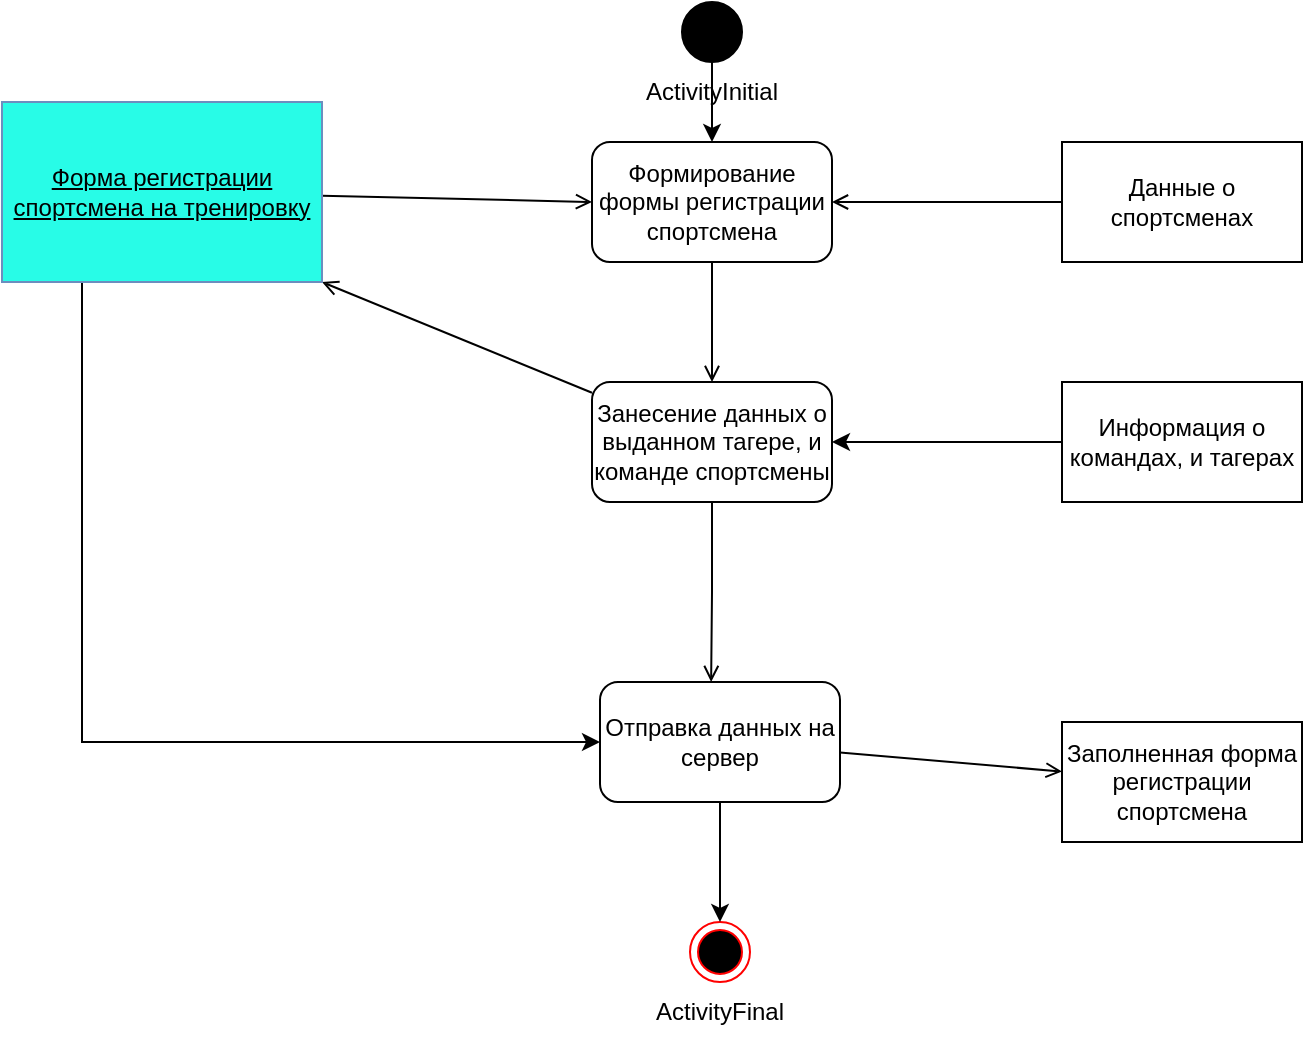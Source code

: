 <mxfile version="22.0.6" type="device">
  <diagram id="zHkOga5eUSbDPKkRdJJo" name="Страница — 1">
    <mxGraphModel dx="723" dy="422" grid="1" gridSize="10" guides="1" tooltips="1" connect="1" arrows="1" fold="1" page="1" pageScale="1" pageWidth="827" pageHeight="1169" math="0" shadow="0">
      <root>
        <mxCell id="0" />
        <mxCell id="1" parent="0" />
        <mxCell id="iOPAAn9KAWMjr5UfQ8-h-1" value="" style="ellipse;html=1;shape=endState;fillColor=#000000;strokeColor=#ff0000;" vertex="1" parent="1">
          <mxGeometry x="414" y="460" width="30" height="30" as="geometry" />
        </mxCell>
        <mxCell id="iOPAAn9KAWMjr5UfQ8-h-2" value="" style="ellipse;whiteSpace=wrap;html=1;aspect=fixed;fillColor=#000000;" vertex="1" parent="1">
          <mxGeometry x="410" width="30" height="30" as="geometry" />
        </mxCell>
        <mxCell id="iOPAAn9KAWMjr5UfQ8-h-18" style="edgeStyle=orthogonalEdgeStyle;rounded=0;orthogonalLoop=1;jettySize=auto;html=1;endArrow=open;endFill=0;" edge="1" parent="1" source="iOPAAn9KAWMjr5UfQ8-h-3" target="iOPAAn9KAWMjr5UfQ8-h-4">
          <mxGeometry relative="1" as="geometry" />
        </mxCell>
        <mxCell id="iOPAAn9KAWMjr5UfQ8-h-3" value="Формирование формы регистрации спортсмена" style="rounded=1;whiteSpace=wrap;html=1;" vertex="1" parent="1">
          <mxGeometry x="365" y="70" width="120" height="60" as="geometry" />
        </mxCell>
        <mxCell id="iOPAAn9KAWMjr5UfQ8-h-13" style="rounded=0;orthogonalLoop=1;jettySize=auto;html=1;entryX=1;entryY=1;entryDx=0;entryDy=0;endArrow=open;endFill=0;" edge="1" parent="1" source="iOPAAn9KAWMjr5UfQ8-h-4" target="iOPAAn9KAWMjr5UfQ8-h-11">
          <mxGeometry relative="1" as="geometry" />
        </mxCell>
        <mxCell id="iOPAAn9KAWMjr5UfQ8-h-4" value="Занесение данных о выданном тагере, и команде спортсмены" style="rounded=1;whiteSpace=wrap;html=1;" vertex="1" parent="1">
          <mxGeometry x="365" y="190" width="120" height="60" as="geometry" />
        </mxCell>
        <mxCell id="iOPAAn9KAWMjr5UfQ8-h-15" style="rounded=0;orthogonalLoop=1;jettySize=auto;html=1;endArrow=open;endFill=0;" edge="1" parent="1" source="iOPAAn9KAWMjr5UfQ8-h-5" target="iOPAAn9KAWMjr5UfQ8-h-10">
          <mxGeometry relative="1" as="geometry" />
        </mxCell>
        <mxCell id="iOPAAn9KAWMjr5UfQ8-h-21" style="rounded=0;orthogonalLoop=1;jettySize=auto;html=1;entryX=0.5;entryY=0;entryDx=0;entryDy=0;" edge="1" parent="1" source="iOPAAn9KAWMjr5UfQ8-h-5" target="iOPAAn9KAWMjr5UfQ8-h-1">
          <mxGeometry relative="1" as="geometry" />
        </mxCell>
        <mxCell id="iOPAAn9KAWMjr5UfQ8-h-5" value="Отправка данных на сервер" style="rounded=1;whiteSpace=wrap;html=1;" vertex="1" parent="1">
          <mxGeometry x="369" y="340" width="120" height="60" as="geometry" />
        </mxCell>
        <mxCell id="iOPAAn9KAWMjr5UfQ8-h-7" style="edgeStyle=orthogonalEdgeStyle;rounded=0;orthogonalLoop=1;jettySize=auto;html=1;endArrow=open;endFill=0;" edge="1" parent="1" source="iOPAAn9KAWMjr5UfQ8-h-6" target="iOPAAn9KAWMjr5UfQ8-h-3">
          <mxGeometry relative="1" as="geometry" />
        </mxCell>
        <mxCell id="iOPAAn9KAWMjr5UfQ8-h-6" value="Данные о спортсменах" style="rounded=0;whiteSpace=wrap;html=1;" vertex="1" parent="1">
          <mxGeometry x="600" y="70" width="120" height="60" as="geometry" />
        </mxCell>
        <mxCell id="iOPAAn9KAWMjr5UfQ8-h-9" style="edgeStyle=orthogonalEdgeStyle;rounded=0;orthogonalLoop=1;jettySize=auto;html=1;" edge="1" parent="1" source="iOPAAn9KAWMjr5UfQ8-h-8" target="iOPAAn9KAWMjr5UfQ8-h-4">
          <mxGeometry relative="1" as="geometry" />
        </mxCell>
        <mxCell id="iOPAAn9KAWMjr5UfQ8-h-8" value="Информация о командах, и тагерах" style="rounded=0;whiteSpace=wrap;html=1;" vertex="1" parent="1">
          <mxGeometry x="600" y="190" width="120" height="60" as="geometry" />
        </mxCell>
        <mxCell id="iOPAAn9KAWMjr5UfQ8-h-10" value="Заполненная форма регистрации спортсмена" style="rounded=0;whiteSpace=wrap;html=1;" vertex="1" parent="1">
          <mxGeometry x="600" y="360" width="120" height="60" as="geometry" />
        </mxCell>
        <mxCell id="iOPAAn9KAWMjr5UfQ8-h-12" style="rounded=0;orthogonalLoop=1;jettySize=auto;html=1;entryX=0;entryY=0.5;entryDx=0;entryDy=0;endArrow=open;endFill=0;" edge="1" parent="1" source="iOPAAn9KAWMjr5UfQ8-h-11" target="iOPAAn9KAWMjr5UfQ8-h-3">
          <mxGeometry relative="1" as="geometry" />
        </mxCell>
        <mxCell id="iOPAAn9KAWMjr5UfQ8-h-14" style="edgeStyle=orthogonalEdgeStyle;rounded=0;orthogonalLoop=1;jettySize=auto;html=1;entryX=0;entryY=0.5;entryDx=0;entryDy=0;exitX=0.25;exitY=1;exitDx=0;exitDy=0;" edge="1" parent="1" source="iOPAAn9KAWMjr5UfQ8-h-11" target="iOPAAn9KAWMjr5UfQ8-h-5">
          <mxGeometry relative="1" as="geometry" />
        </mxCell>
        <mxCell id="iOPAAn9KAWMjr5UfQ8-h-11" value="&lt;u&gt;Форма регистрации спортсмена на тренировку&lt;/u&gt;" style="rounded=0;whiteSpace=wrap;html=1;fillColor=#28FCE7;strokeColor=#6c8ebf;" vertex="1" parent="1">
          <mxGeometry x="70" y="50" width="160" height="90" as="geometry" />
        </mxCell>
        <mxCell id="iOPAAn9KAWMjr5UfQ8-h-20" style="rounded=0;orthogonalLoop=1;jettySize=auto;html=1;exitX=0.5;exitY=0;exitDx=0;exitDy=0;entryX=0.5;entryY=0;entryDx=0;entryDy=0;" edge="1" parent="1" source="iOPAAn9KAWMjr5UfQ8-h-16" target="iOPAAn9KAWMjr5UfQ8-h-3">
          <mxGeometry relative="1" as="geometry" />
        </mxCell>
        <mxCell id="iOPAAn9KAWMjr5UfQ8-h-16" value="ActivityInitial" style="text;html=1;strokeColor=none;fillColor=none;align=center;verticalAlign=middle;whiteSpace=wrap;rounded=0;" vertex="1" parent="1">
          <mxGeometry x="395" y="30" width="60" height="30" as="geometry" />
        </mxCell>
        <mxCell id="iOPAAn9KAWMjr5UfQ8-h-17" value="ActivityFinal" style="text;html=1;strokeColor=none;fillColor=none;align=center;verticalAlign=middle;whiteSpace=wrap;rounded=0;" vertex="1" parent="1">
          <mxGeometry x="399" y="490" width="60" height="30" as="geometry" />
        </mxCell>
        <mxCell id="iOPAAn9KAWMjr5UfQ8-h-19" style="edgeStyle=orthogonalEdgeStyle;rounded=0;orthogonalLoop=1;jettySize=auto;html=1;endArrow=open;endFill=0;exitX=0.5;exitY=1;exitDx=0;exitDy=0;" edge="1" parent="1" source="iOPAAn9KAWMjr5UfQ8-h-4">
          <mxGeometry relative="1" as="geometry">
            <mxPoint x="424.57" y="280" as="sourcePoint" />
            <mxPoint x="424.57" y="340" as="targetPoint" />
          </mxGeometry>
        </mxCell>
      </root>
    </mxGraphModel>
  </diagram>
</mxfile>
